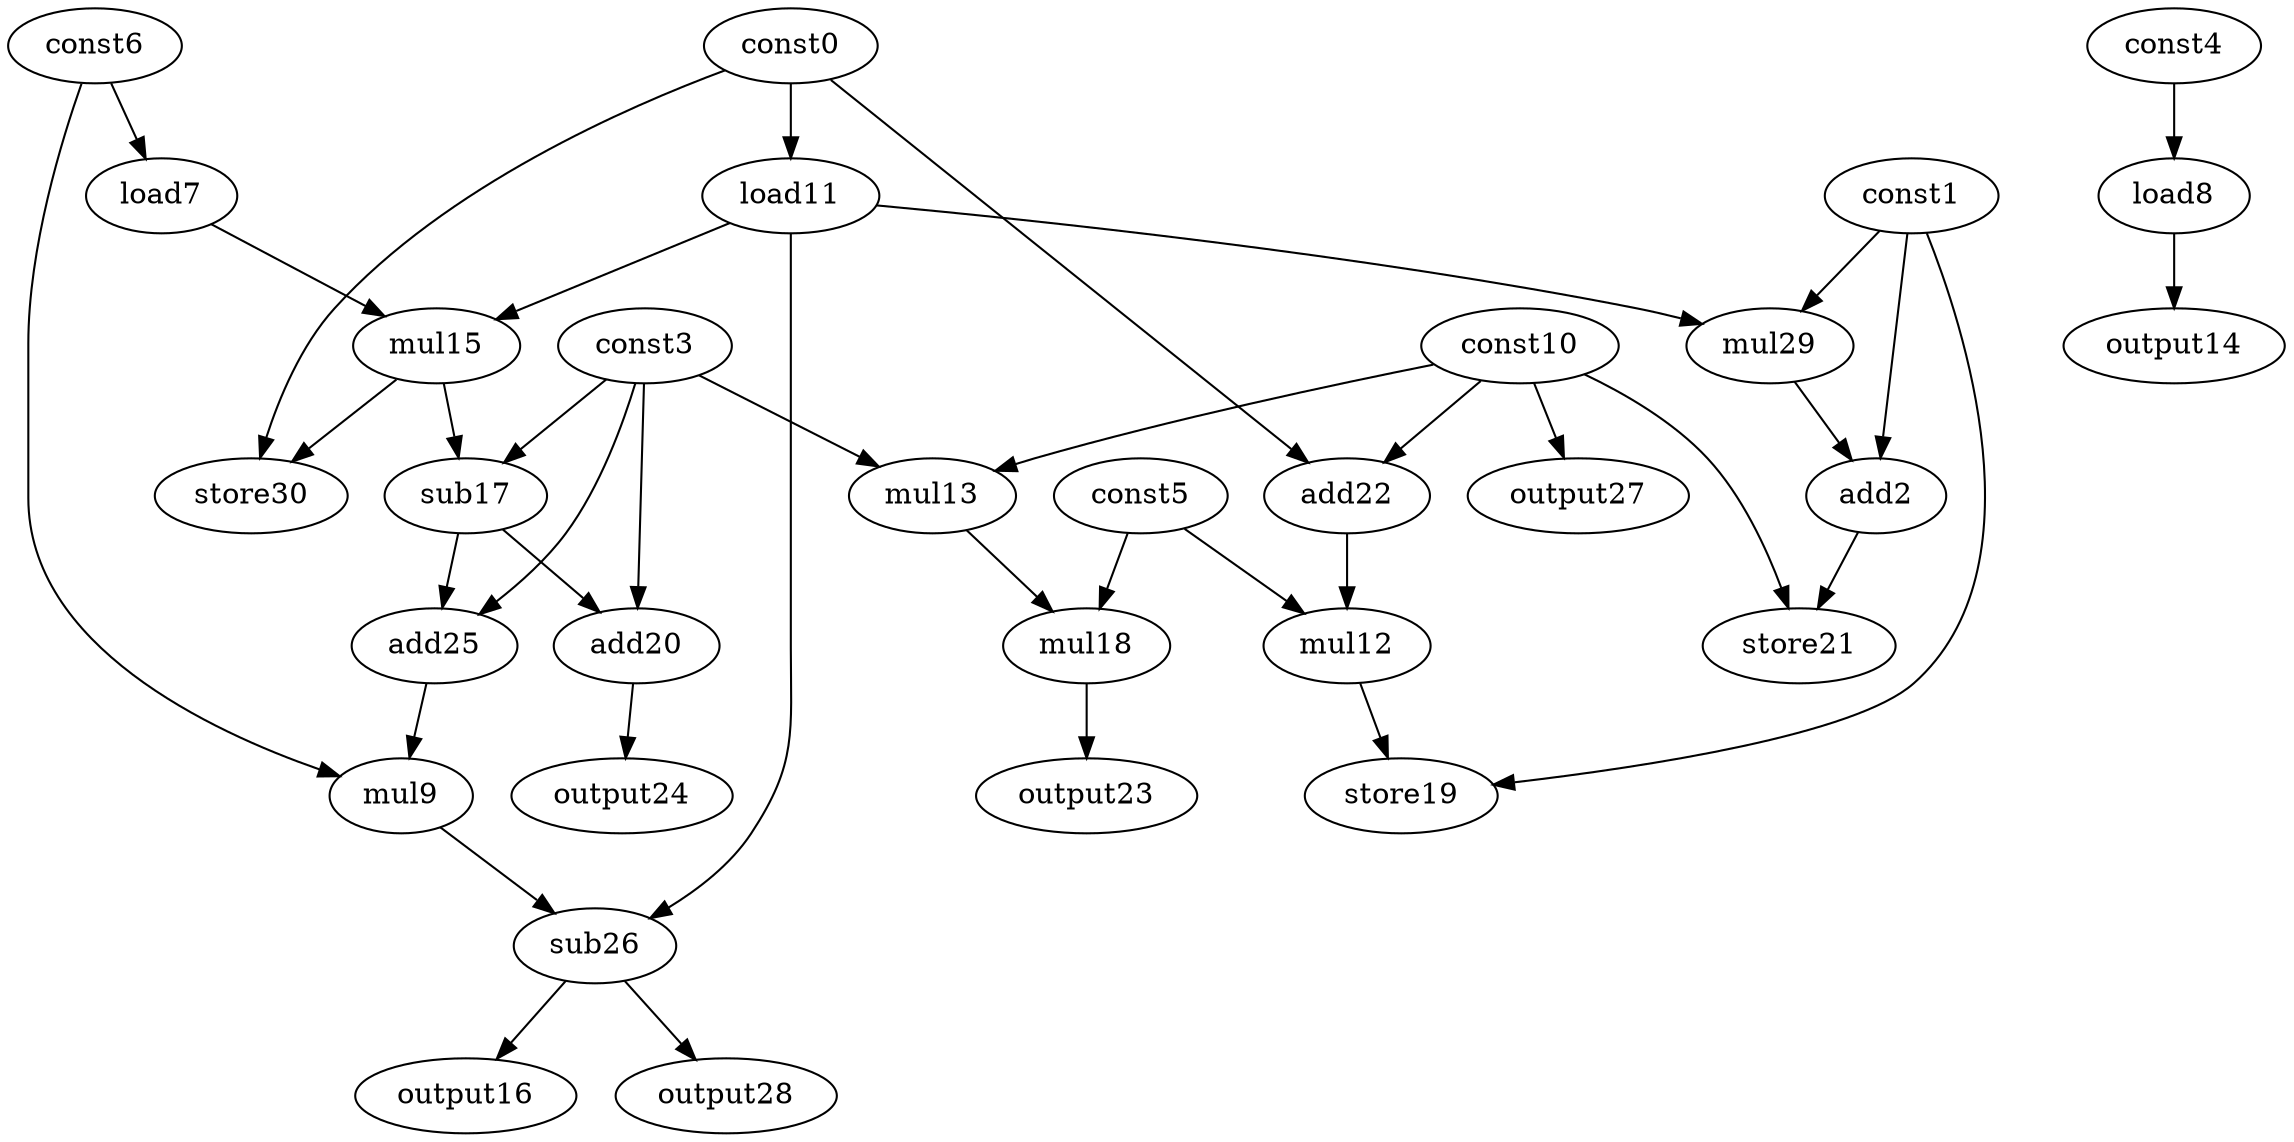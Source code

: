 digraph G { 
const0[opcode=const]; 
const1[opcode=const]; 
add2[opcode=add]; 
const3[opcode=const]; 
const4[opcode=const]; 
const5[opcode=const]; 
const6[opcode=const]; 
load7[opcode=load]; 
load8[opcode=load]; 
mul9[opcode=mul]; 
const10[opcode=const]; 
load11[opcode=load]; 
mul12[opcode=mul]; 
mul13[opcode=mul]; 
output14[opcode=output]; 
mul15[opcode=mul]; 
output16[opcode=output]; 
sub17[opcode=sub]; 
mul18[opcode=mul]; 
store19[opcode=store]; 
add20[opcode=add]; 
store21[opcode=store]; 
add22[opcode=add]; 
output23[opcode=output]; 
output24[opcode=output]; 
add25[opcode=add]; 
sub26[opcode=sub]; 
output27[opcode=output]; 
output28[opcode=output]; 
mul29[opcode=mul]; 
store30[opcode=store]; 
const6->load7[operand=0];
const4->load8[operand=0];
const0->load11[operand=0];
const10->mul13[operand=0];
const3->mul13[operand=1];
const0->add22[operand=0];
const10->add22[operand=1];
const10->output27[operand=0];
const5->mul12[operand=0];
add22->mul12[operand=1];
load8->output14[operand=0];
load11->mul15[operand=0];
load7->mul15[operand=1];
const5->mul18[operand=0];
mul13->mul18[operand=1];
const1->mul29[operand=0];
load11->mul29[operand=1];
const1->add2[operand=0];
mul29->add2[operand=1];
const3->sub17[operand=0];
mul15->sub17[operand=1];
const1->store19[operand=0];
mul12->store19[operand=1];
mul18->output23[operand=0];
const0->store30[operand=0];
mul15->store30[operand=1];
sub17->add20[operand=0];
const3->add20[operand=1];
const10->store21[operand=0];
add2->store21[operand=1];
sub17->add25[operand=0];
const3->add25[operand=1];
add25->mul9[operand=0];
const6->mul9[operand=1];
add20->output24[operand=0];
mul9->sub26[operand=0];
load11->sub26[operand=1];
sub26->output16[operand=0];
sub26->output28[operand=0];
}
